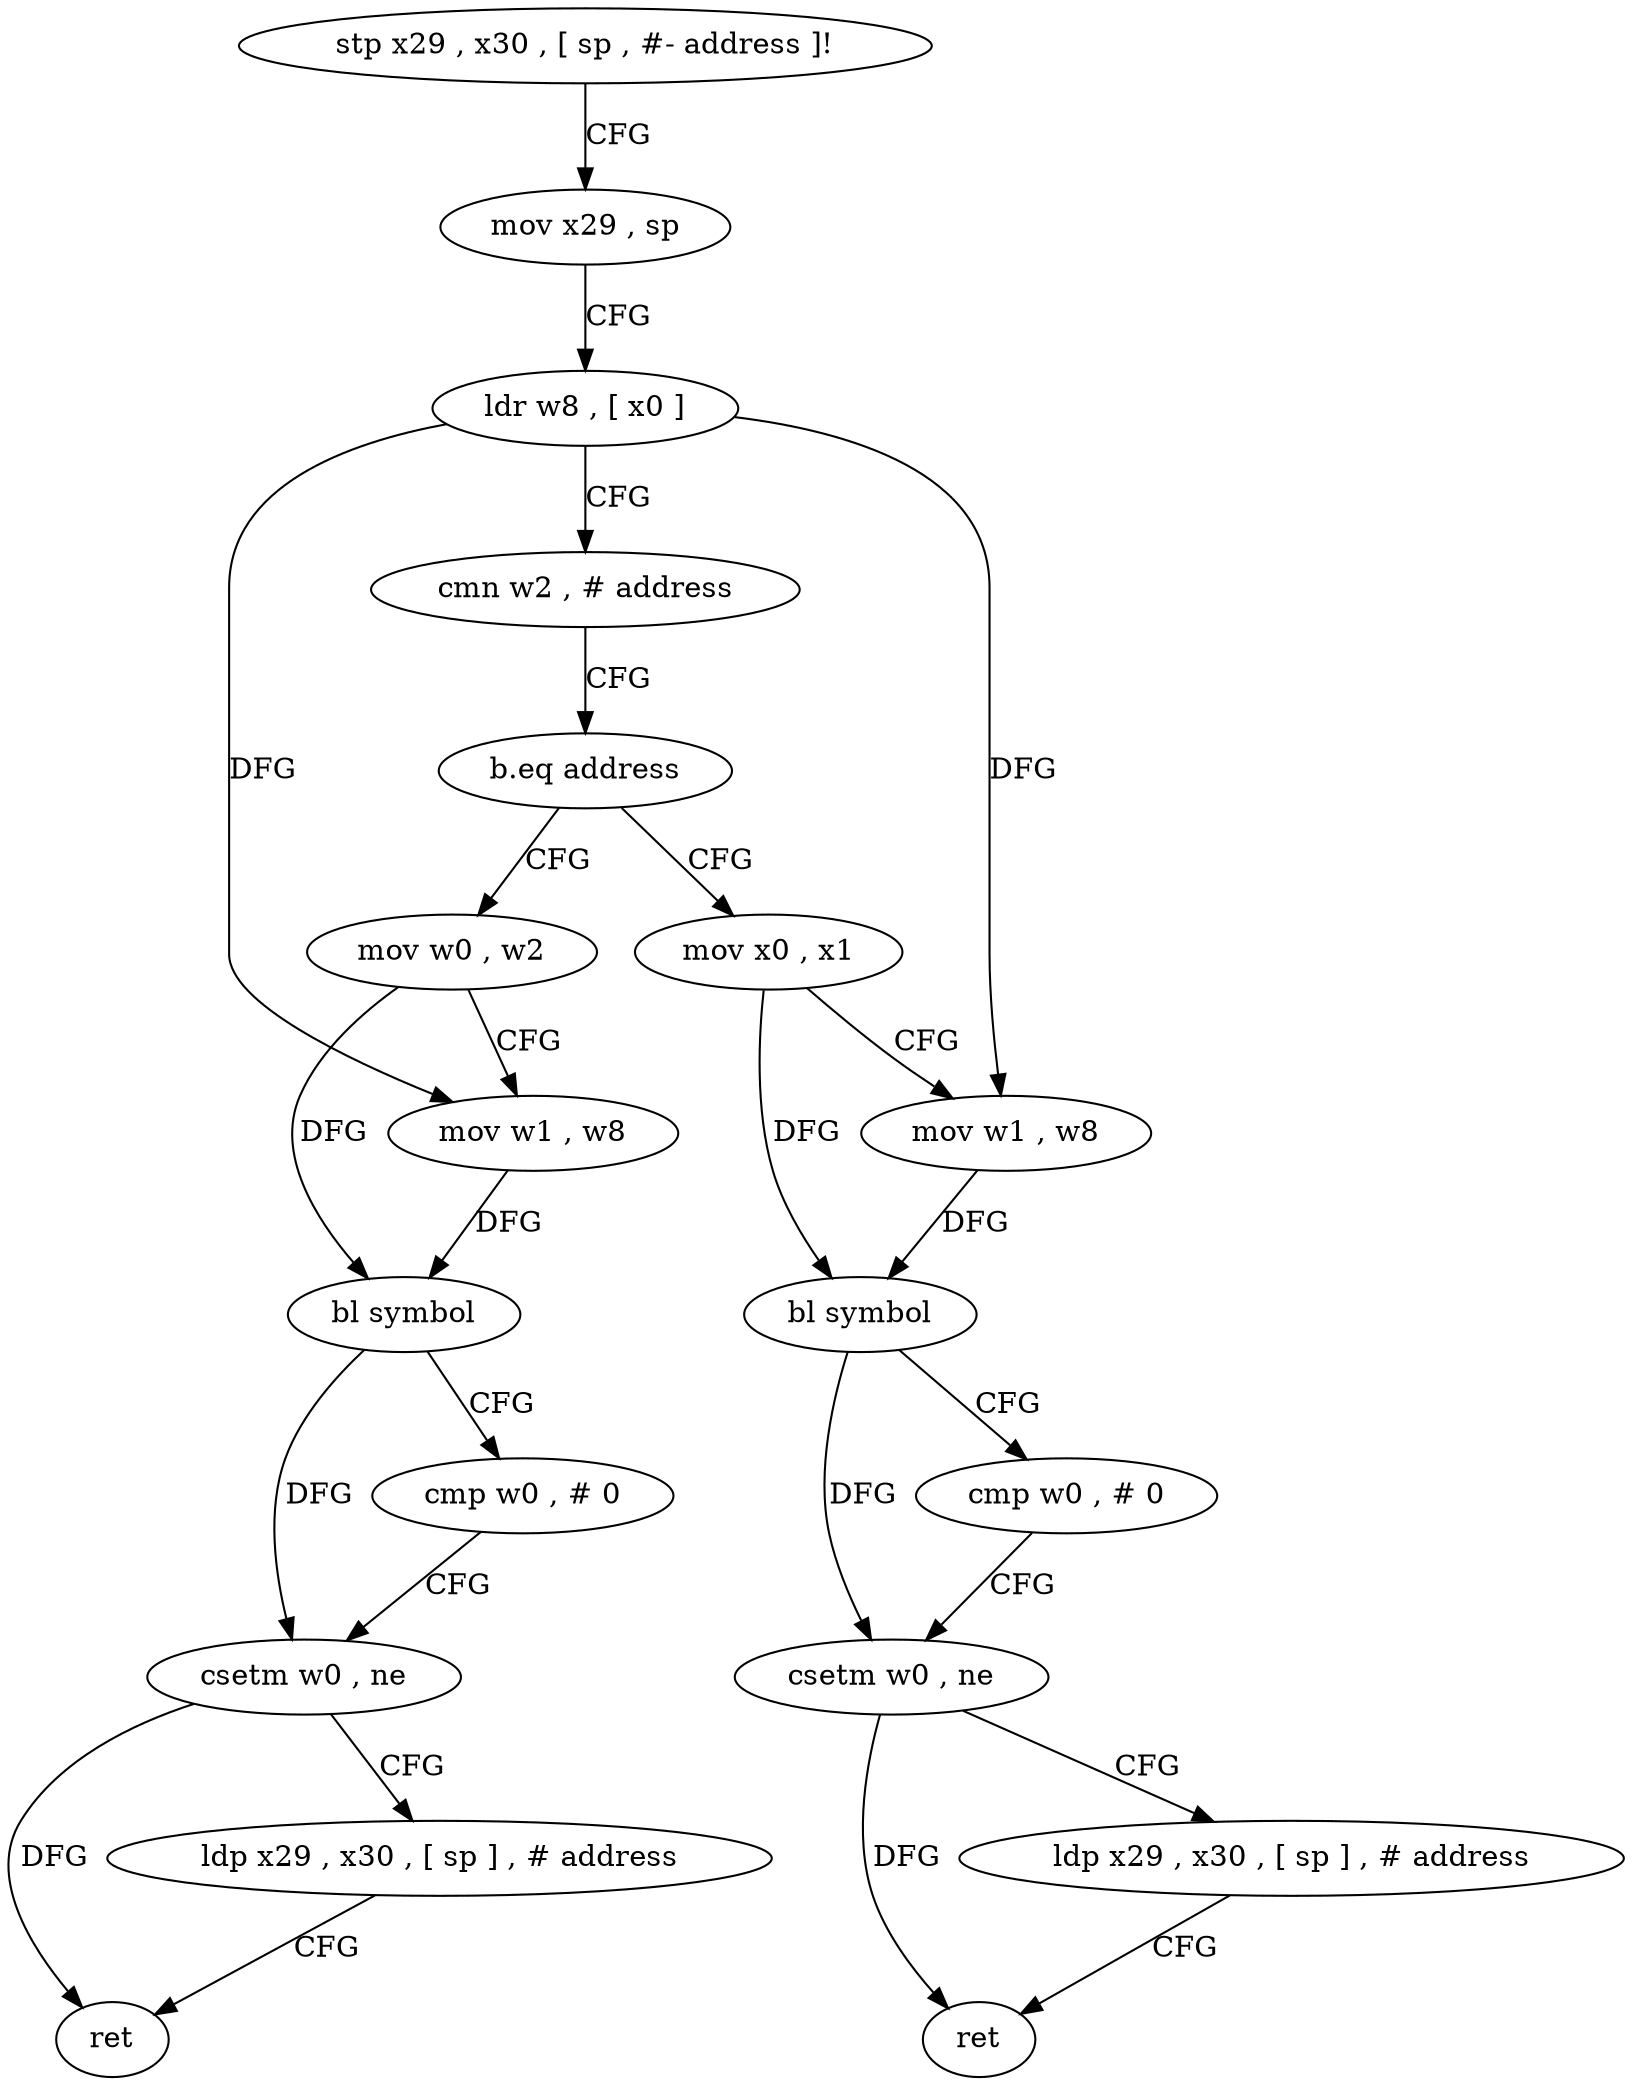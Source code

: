 digraph "func" {
"4265352" [label = "stp x29 , x30 , [ sp , #- address ]!" ]
"4265356" [label = "mov x29 , sp" ]
"4265360" [label = "ldr w8 , [ x0 ]" ]
"4265364" [label = "cmn w2 , # address" ]
"4265368" [label = "b.eq address" ]
"4265400" [label = "mov x0 , x1" ]
"4265372" [label = "mov w0 , w2" ]
"4265404" [label = "mov w1 , w8" ]
"4265408" [label = "bl symbol" ]
"4265412" [label = "cmp w0 , # 0" ]
"4265416" [label = "csetm w0 , ne" ]
"4265420" [label = "ldp x29 , x30 , [ sp ] , # address" ]
"4265424" [label = "ret" ]
"4265376" [label = "mov w1 , w8" ]
"4265380" [label = "bl symbol" ]
"4265384" [label = "cmp w0 , # 0" ]
"4265388" [label = "csetm w0 , ne" ]
"4265392" [label = "ldp x29 , x30 , [ sp ] , # address" ]
"4265396" [label = "ret" ]
"4265352" -> "4265356" [ label = "CFG" ]
"4265356" -> "4265360" [ label = "CFG" ]
"4265360" -> "4265364" [ label = "CFG" ]
"4265360" -> "4265404" [ label = "DFG" ]
"4265360" -> "4265376" [ label = "DFG" ]
"4265364" -> "4265368" [ label = "CFG" ]
"4265368" -> "4265400" [ label = "CFG" ]
"4265368" -> "4265372" [ label = "CFG" ]
"4265400" -> "4265404" [ label = "CFG" ]
"4265400" -> "4265408" [ label = "DFG" ]
"4265372" -> "4265376" [ label = "CFG" ]
"4265372" -> "4265380" [ label = "DFG" ]
"4265404" -> "4265408" [ label = "DFG" ]
"4265408" -> "4265412" [ label = "CFG" ]
"4265408" -> "4265416" [ label = "DFG" ]
"4265412" -> "4265416" [ label = "CFG" ]
"4265416" -> "4265420" [ label = "CFG" ]
"4265416" -> "4265424" [ label = "DFG" ]
"4265420" -> "4265424" [ label = "CFG" ]
"4265376" -> "4265380" [ label = "DFG" ]
"4265380" -> "4265384" [ label = "CFG" ]
"4265380" -> "4265388" [ label = "DFG" ]
"4265384" -> "4265388" [ label = "CFG" ]
"4265388" -> "4265392" [ label = "CFG" ]
"4265388" -> "4265396" [ label = "DFG" ]
"4265392" -> "4265396" [ label = "CFG" ]
}
